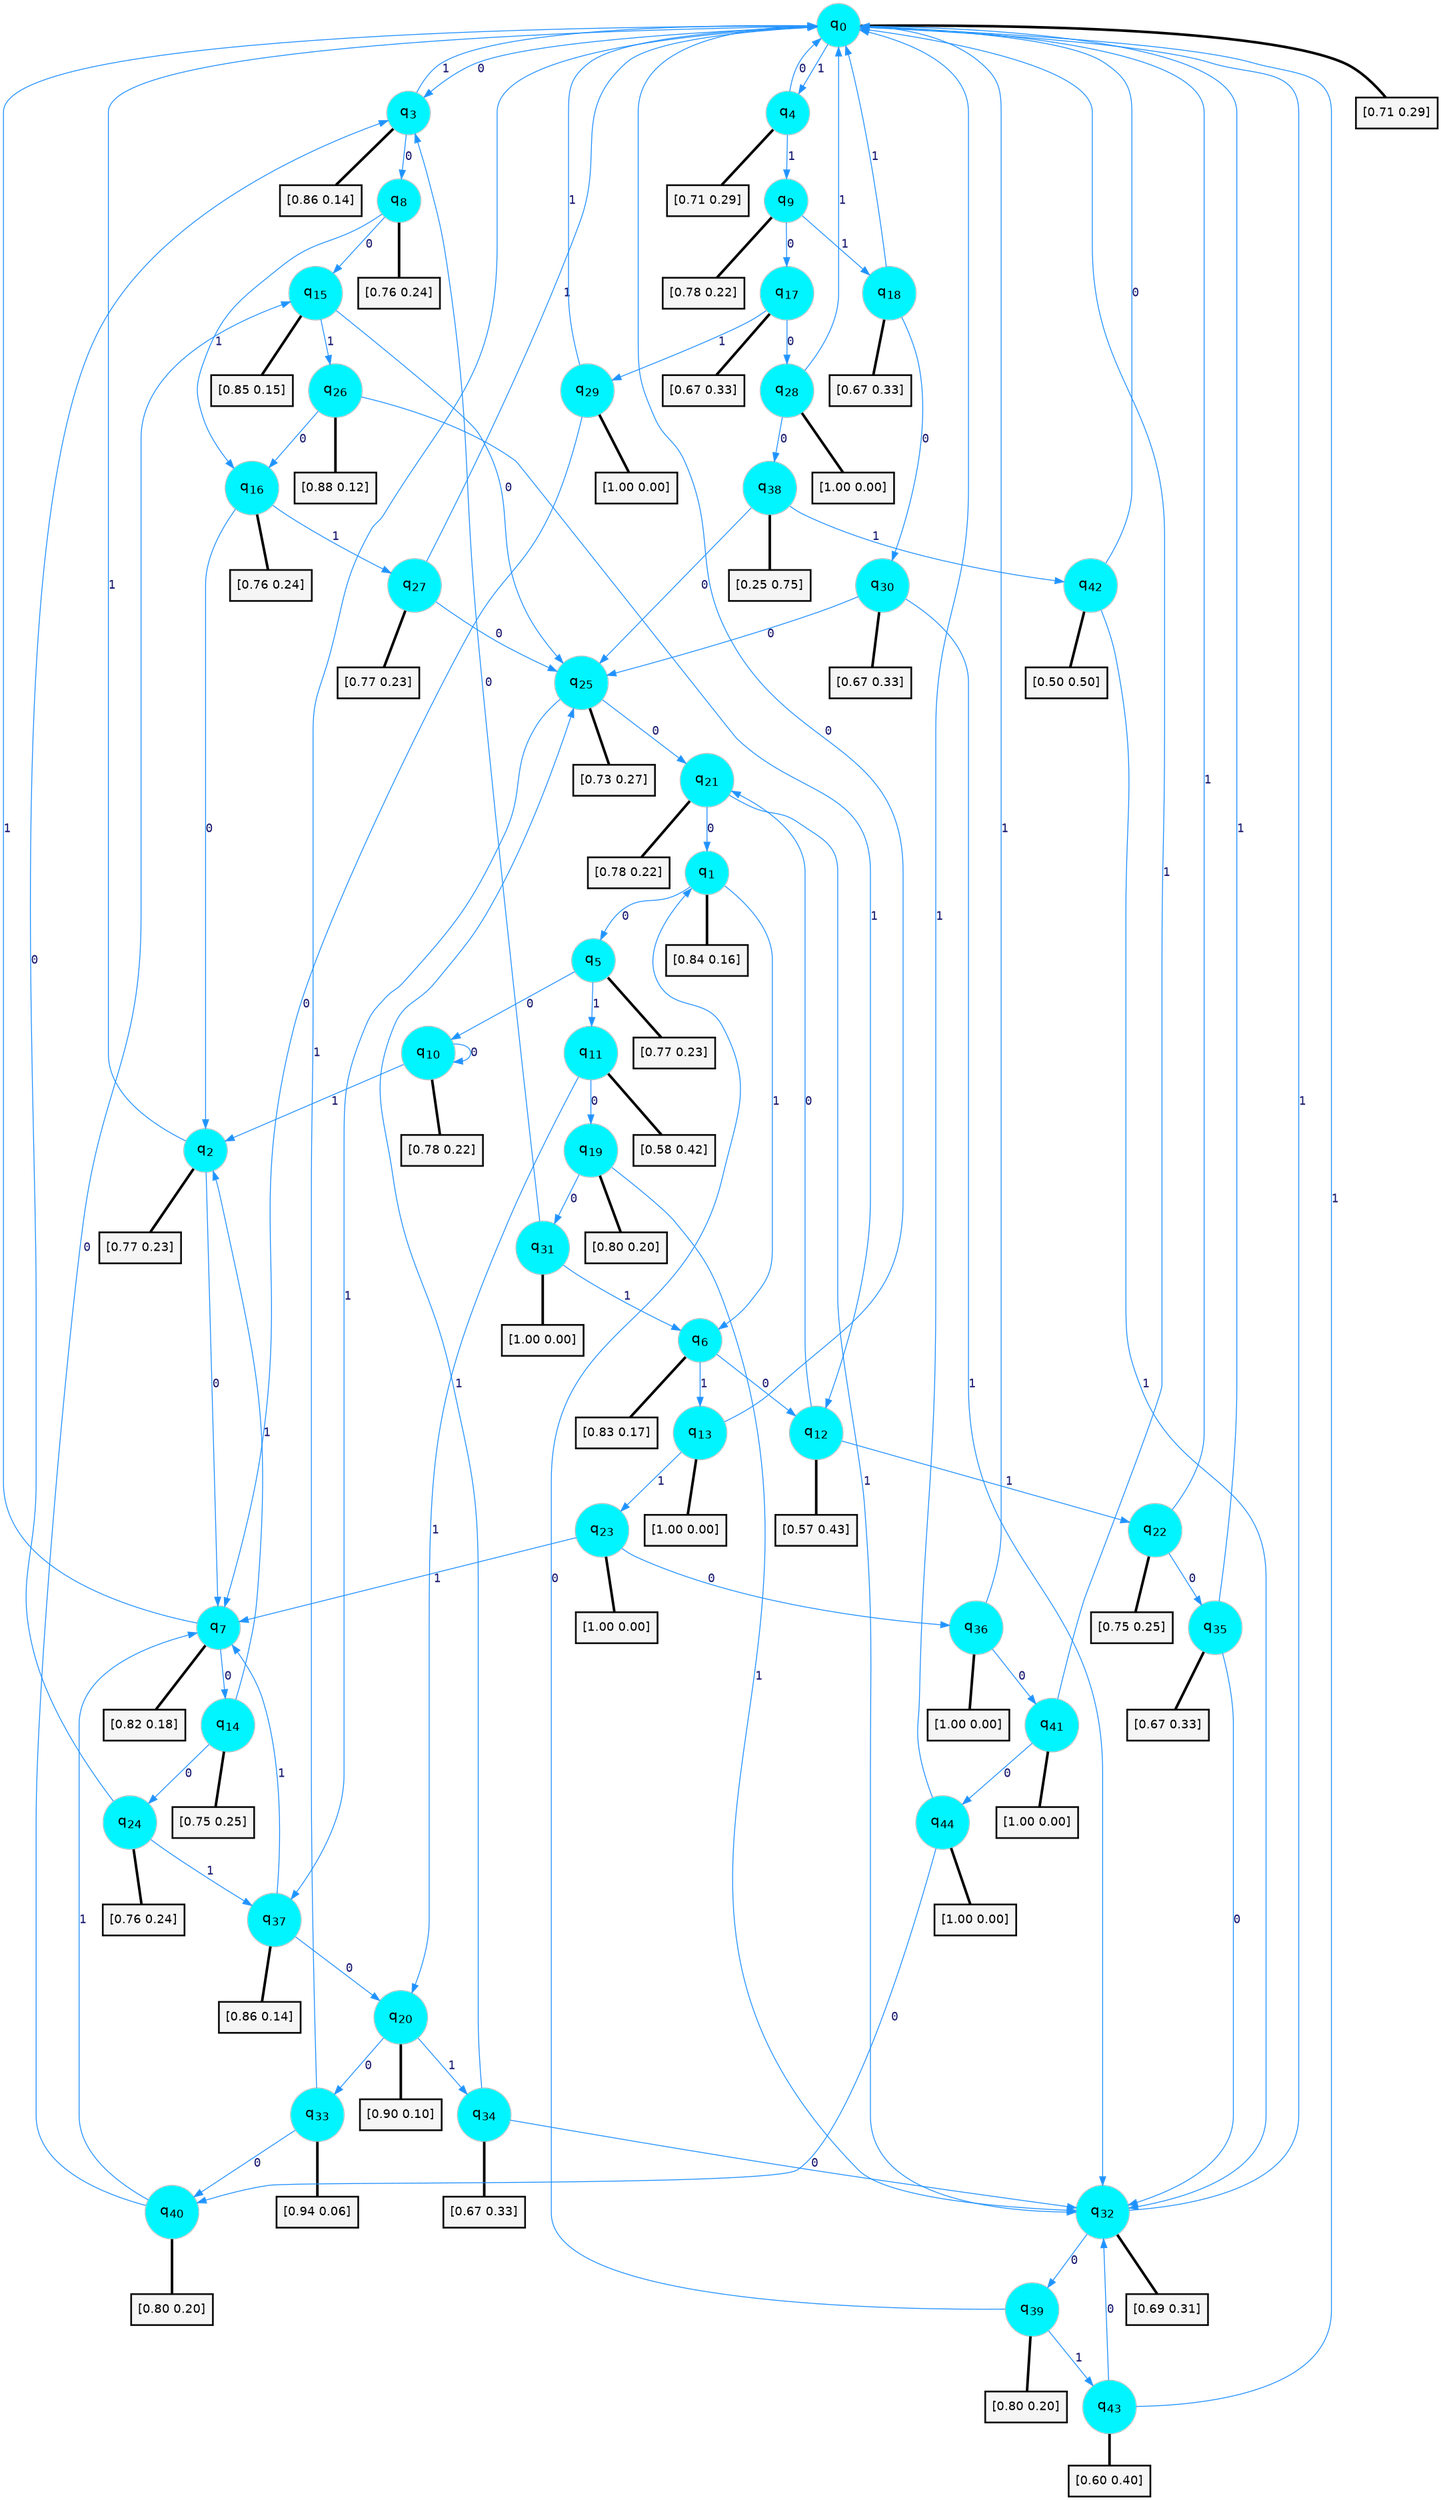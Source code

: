 digraph G {
graph [
bgcolor=transparent, dpi=300, rankdir=TD, size="40,25"];
node [
color=gray, fillcolor=turquoise1, fontcolor=black, fontname=Helvetica, fontsize=16, fontweight=bold, shape=circle, style=filled];
edge [
arrowsize=1, color=dodgerblue1, fontcolor=midnightblue, fontname=courier, fontweight=bold, penwidth=1, style=solid, weight=20];
0[label=<q<SUB>0</SUB>>];
1[label=<q<SUB>1</SUB>>];
2[label=<q<SUB>2</SUB>>];
3[label=<q<SUB>3</SUB>>];
4[label=<q<SUB>4</SUB>>];
5[label=<q<SUB>5</SUB>>];
6[label=<q<SUB>6</SUB>>];
7[label=<q<SUB>7</SUB>>];
8[label=<q<SUB>8</SUB>>];
9[label=<q<SUB>9</SUB>>];
10[label=<q<SUB>10</SUB>>];
11[label=<q<SUB>11</SUB>>];
12[label=<q<SUB>12</SUB>>];
13[label=<q<SUB>13</SUB>>];
14[label=<q<SUB>14</SUB>>];
15[label=<q<SUB>15</SUB>>];
16[label=<q<SUB>16</SUB>>];
17[label=<q<SUB>17</SUB>>];
18[label=<q<SUB>18</SUB>>];
19[label=<q<SUB>19</SUB>>];
20[label=<q<SUB>20</SUB>>];
21[label=<q<SUB>21</SUB>>];
22[label=<q<SUB>22</SUB>>];
23[label=<q<SUB>23</SUB>>];
24[label=<q<SUB>24</SUB>>];
25[label=<q<SUB>25</SUB>>];
26[label=<q<SUB>26</SUB>>];
27[label=<q<SUB>27</SUB>>];
28[label=<q<SUB>28</SUB>>];
29[label=<q<SUB>29</SUB>>];
30[label=<q<SUB>30</SUB>>];
31[label=<q<SUB>31</SUB>>];
32[label=<q<SUB>32</SUB>>];
33[label=<q<SUB>33</SUB>>];
34[label=<q<SUB>34</SUB>>];
35[label=<q<SUB>35</SUB>>];
36[label=<q<SUB>36</SUB>>];
37[label=<q<SUB>37</SUB>>];
38[label=<q<SUB>38</SUB>>];
39[label=<q<SUB>39</SUB>>];
40[label=<q<SUB>40</SUB>>];
41[label=<q<SUB>41</SUB>>];
42[label=<q<SUB>42</SUB>>];
43[label=<q<SUB>43</SUB>>];
44[label=<q<SUB>44</SUB>>];
45[label="[0.71 0.29]", shape=box,fontcolor=black, fontname=Helvetica, fontsize=14, penwidth=2, fillcolor=whitesmoke,color=black];
46[label="[0.84 0.16]", shape=box,fontcolor=black, fontname=Helvetica, fontsize=14, penwidth=2, fillcolor=whitesmoke,color=black];
47[label="[0.77 0.23]", shape=box,fontcolor=black, fontname=Helvetica, fontsize=14, penwidth=2, fillcolor=whitesmoke,color=black];
48[label="[0.86 0.14]", shape=box,fontcolor=black, fontname=Helvetica, fontsize=14, penwidth=2, fillcolor=whitesmoke,color=black];
49[label="[0.71 0.29]", shape=box,fontcolor=black, fontname=Helvetica, fontsize=14, penwidth=2, fillcolor=whitesmoke,color=black];
50[label="[0.77 0.23]", shape=box,fontcolor=black, fontname=Helvetica, fontsize=14, penwidth=2, fillcolor=whitesmoke,color=black];
51[label="[0.83 0.17]", shape=box,fontcolor=black, fontname=Helvetica, fontsize=14, penwidth=2, fillcolor=whitesmoke,color=black];
52[label="[0.82 0.18]", shape=box,fontcolor=black, fontname=Helvetica, fontsize=14, penwidth=2, fillcolor=whitesmoke,color=black];
53[label="[0.76 0.24]", shape=box,fontcolor=black, fontname=Helvetica, fontsize=14, penwidth=2, fillcolor=whitesmoke,color=black];
54[label="[0.78 0.22]", shape=box,fontcolor=black, fontname=Helvetica, fontsize=14, penwidth=2, fillcolor=whitesmoke,color=black];
55[label="[0.78 0.22]", shape=box,fontcolor=black, fontname=Helvetica, fontsize=14, penwidth=2, fillcolor=whitesmoke,color=black];
56[label="[0.58 0.42]", shape=box,fontcolor=black, fontname=Helvetica, fontsize=14, penwidth=2, fillcolor=whitesmoke,color=black];
57[label="[0.57 0.43]", shape=box,fontcolor=black, fontname=Helvetica, fontsize=14, penwidth=2, fillcolor=whitesmoke,color=black];
58[label="[1.00 0.00]", shape=box,fontcolor=black, fontname=Helvetica, fontsize=14, penwidth=2, fillcolor=whitesmoke,color=black];
59[label="[0.75 0.25]", shape=box,fontcolor=black, fontname=Helvetica, fontsize=14, penwidth=2, fillcolor=whitesmoke,color=black];
60[label="[0.85 0.15]", shape=box,fontcolor=black, fontname=Helvetica, fontsize=14, penwidth=2, fillcolor=whitesmoke,color=black];
61[label="[0.76 0.24]", shape=box,fontcolor=black, fontname=Helvetica, fontsize=14, penwidth=2, fillcolor=whitesmoke,color=black];
62[label="[0.67 0.33]", shape=box,fontcolor=black, fontname=Helvetica, fontsize=14, penwidth=2, fillcolor=whitesmoke,color=black];
63[label="[0.67 0.33]", shape=box,fontcolor=black, fontname=Helvetica, fontsize=14, penwidth=2, fillcolor=whitesmoke,color=black];
64[label="[0.80 0.20]", shape=box,fontcolor=black, fontname=Helvetica, fontsize=14, penwidth=2, fillcolor=whitesmoke,color=black];
65[label="[0.90 0.10]", shape=box,fontcolor=black, fontname=Helvetica, fontsize=14, penwidth=2, fillcolor=whitesmoke,color=black];
66[label="[0.78 0.22]", shape=box,fontcolor=black, fontname=Helvetica, fontsize=14, penwidth=2, fillcolor=whitesmoke,color=black];
67[label="[0.75 0.25]", shape=box,fontcolor=black, fontname=Helvetica, fontsize=14, penwidth=2, fillcolor=whitesmoke,color=black];
68[label="[1.00 0.00]", shape=box,fontcolor=black, fontname=Helvetica, fontsize=14, penwidth=2, fillcolor=whitesmoke,color=black];
69[label="[0.76 0.24]", shape=box,fontcolor=black, fontname=Helvetica, fontsize=14, penwidth=2, fillcolor=whitesmoke,color=black];
70[label="[0.73 0.27]", shape=box,fontcolor=black, fontname=Helvetica, fontsize=14, penwidth=2, fillcolor=whitesmoke,color=black];
71[label="[0.88 0.12]", shape=box,fontcolor=black, fontname=Helvetica, fontsize=14, penwidth=2, fillcolor=whitesmoke,color=black];
72[label="[0.77 0.23]", shape=box,fontcolor=black, fontname=Helvetica, fontsize=14, penwidth=2, fillcolor=whitesmoke,color=black];
73[label="[1.00 0.00]", shape=box,fontcolor=black, fontname=Helvetica, fontsize=14, penwidth=2, fillcolor=whitesmoke,color=black];
74[label="[1.00 0.00]", shape=box,fontcolor=black, fontname=Helvetica, fontsize=14, penwidth=2, fillcolor=whitesmoke,color=black];
75[label="[0.67 0.33]", shape=box,fontcolor=black, fontname=Helvetica, fontsize=14, penwidth=2, fillcolor=whitesmoke,color=black];
76[label="[1.00 0.00]", shape=box,fontcolor=black, fontname=Helvetica, fontsize=14, penwidth=2, fillcolor=whitesmoke,color=black];
77[label="[0.69 0.31]", shape=box,fontcolor=black, fontname=Helvetica, fontsize=14, penwidth=2, fillcolor=whitesmoke,color=black];
78[label="[0.94 0.06]", shape=box,fontcolor=black, fontname=Helvetica, fontsize=14, penwidth=2, fillcolor=whitesmoke,color=black];
79[label="[0.67 0.33]", shape=box,fontcolor=black, fontname=Helvetica, fontsize=14, penwidth=2, fillcolor=whitesmoke,color=black];
80[label="[0.67 0.33]", shape=box,fontcolor=black, fontname=Helvetica, fontsize=14, penwidth=2, fillcolor=whitesmoke,color=black];
81[label="[1.00 0.00]", shape=box,fontcolor=black, fontname=Helvetica, fontsize=14, penwidth=2, fillcolor=whitesmoke,color=black];
82[label="[0.86 0.14]", shape=box,fontcolor=black, fontname=Helvetica, fontsize=14, penwidth=2, fillcolor=whitesmoke,color=black];
83[label="[0.25 0.75]", shape=box,fontcolor=black, fontname=Helvetica, fontsize=14, penwidth=2, fillcolor=whitesmoke,color=black];
84[label="[0.80 0.20]", shape=box,fontcolor=black, fontname=Helvetica, fontsize=14, penwidth=2, fillcolor=whitesmoke,color=black];
85[label="[0.80 0.20]", shape=box,fontcolor=black, fontname=Helvetica, fontsize=14, penwidth=2, fillcolor=whitesmoke,color=black];
86[label="[1.00 0.00]", shape=box,fontcolor=black, fontname=Helvetica, fontsize=14, penwidth=2, fillcolor=whitesmoke,color=black];
87[label="[0.50 0.50]", shape=box,fontcolor=black, fontname=Helvetica, fontsize=14, penwidth=2, fillcolor=whitesmoke,color=black];
88[label="[0.60 0.40]", shape=box,fontcolor=black, fontname=Helvetica, fontsize=14, penwidth=2, fillcolor=whitesmoke,color=black];
89[label="[1.00 0.00]", shape=box,fontcolor=black, fontname=Helvetica, fontsize=14, penwidth=2, fillcolor=whitesmoke,color=black];
0->3 [label=0];
0->4 [label=1];
0->45 [arrowhead=none, penwidth=3,color=black];
1->5 [label=0];
1->6 [label=1];
1->46 [arrowhead=none, penwidth=3,color=black];
2->7 [label=0];
2->0 [label=1];
2->47 [arrowhead=none, penwidth=3,color=black];
3->8 [label=0];
3->0 [label=1];
3->48 [arrowhead=none, penwidth=3,color=black];
4->0 [label=0];
4->9 [label=1];
4->49 [arrowhead=none, penwidth=3,color=black];
5->10 [label=0];
5->11 [label=1];
5->50 [arrowhead=none, penwidth=3,color=black];
6->12 [label=0];
6->13 [label=1];
6->51 [arrowhead=none, penwidth=3,color=black];
7->14 [label=0];
7->0 [label=1];
7->52 [arrowhead=none, penwidth=3,color=black];
8->15 [label=0];
8->16 [label=1];
8->53 [arrowhead=none, penwidth=3,color=black];
9->17 [label=0];
9->18 [label=1];
9->54 [arrowhead=none, penwidth=3,color=black];
10->10 [label=0];
10->2 [label=1];
10->55 [arrowhead=none, penwidth=3,color=black];
11->19 [label=0];
11->20 [label=1];
11->56 [arrowhead=none, penwidth=3,color=black];
12->21 [label=0];
12->22 [label=1];
12->57 [arrowhead=none, penwidth=3,color=black];
13->0 [label=0];
13->23 [label=1];
13->58 [arrowhead=none, penwidth=3,color=black];
14->24 [label=0];
14->2 [label=1];
14->59 [arrowhead=none, penwidth=3,color=black];
15->25 [label=0];
15->26 [label=1];
15->60 [arrowhead=none, penwidth=3,color=black];
16->2 [label=0];
16->27 [label=1];
16->61 [arrowhead=none, penwidth=3,color=black];
17->28 [label=0];
17->29 [label=1];
17->62 [arrowhead=none, penwidth=3,color=black];
18->30 [label=0];
18->0 [label=1];
18->63 [arrowhead=none, penwidth=3,color=black];
19->31 [label=0];
19->32 [label=1];
19->64 [arrowhead=none, penwidth=3,color=black];
20->33 [label=0];
20->34 [label=1];
20->65 [arrowhead=none, penwidth=3,color=black];
21->1 [label=0];
21->32 [label=1];
21->66 [arrowhead=none, penwidth=3,color=black];
22->35 [label=0];
22->0 [label=1];
22->67 [arrowhead=none, penwidth=3,color=black];
23->36 [label=0];
23->7 [label=1];
23->68 [arrowhead=none, penwidth=3,color=black];
24->3 [label=0];
24->37 [label=1];
24->69 [arrowhead=none, penwidth=3,color=black];
25->21 [label=0];
25->37 [label=1];
25->70 [arrowhead=none, penwidth=3,color=black];
26->16 [label=0];
26->12 [label=1];
26->71 [arrowhead=none, penwidth=3,color=black];
27->25 [label=0];
27->0 [label=1];
27->72 [arrowhead=none, penwidth=3,color=black];
28->38 [label=0];
28->0 [label=1];
28->73 [arrowhead=none, penwidth=3,color=black];
29->7 [label=0];
29->0 [label=1];
29->74 [arrowhead=none, penwidth=3,color=black];
30->25 [label=0];
30->32 [label=1];
30->75 [arrowhead=none, penwidth=3,color=black];
31->3 [label=0];
31->6 [label=1];
31->76 [arrowhead=none, penwidth=3,color=black];
32->39 [label=0];
32->0 [label=1];
32->77 [arrowhead=none, penwidth=3,color=black];
33->40 [label=0];
33->0 [label=1];
33->78 [arrowhead=none, penwidth=3,color=black];
34->32 [label=0];
34->25 [label=1];
34->79 [arrowhead=none, penwidth=3,color=black];
35->32 [label=0];
35->0 [label=1];
35->80 [arrowhead=none, penwidth=3,color=black];
36->41 [label=0];
36->0 [label=1];
36->81 [arrowhead=none, penwidth=3,color=black];
37->20 [label=0];
37->7 [label=1];
37->82 [arrowhead=none, penwidth=3,color=black];
38->25 [label=0];
38->42 [label=1];
38->83 [arrowhead=none, penwidth=3,color=black];
39->1 [label=0];
39->43 [label=1];
39->84 [arrowhead=none, penwidth=3,color=black];
40->15 [label=0];
40->7 [label=1];
40->85 [arrowhead=none, penwidth=3,color=black];
41->44 [label=0];
41->0 [label=1];
41->86 [arrowhead=none, penwidth=3,color=black];
42->0 [label=0];
42->32 [label=1];
42->87 [arrowhead=none, penwidth=3,color=black];
43->32 [label=0];
43->0 [label=1];
43->88 [arrowhead=none, penwidth=3,color=black];
44->40 [label=0];
44->0 [label=1];
44->89 [arrowhead=none, penwidth=3,color=black];
}
